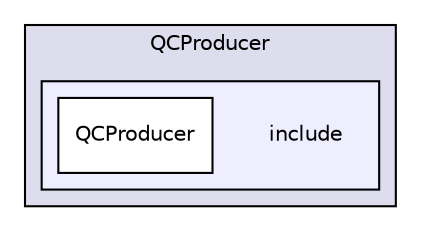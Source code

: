 digraph "/home/travis/build/AliceO2Group/AliceO2/Utilities/QC/QCProducer/include" {
  bgcolor=transparent;
  compound=true
  node [ fontsize="10", fontname="Helvetica"];
  edge [ labelfontsize="10", labelfontname="Helvetica"];
  subgraph clusterdir_27aa4c457c70931ae4284a576d00171f {
    graph [ bgcolor="#ddddee", pencolor="black", label="QCProducer" fontname="Helvetica", fontsize="10", URL="dir_27aa4c457c70931ae4284a576d00171f.html"]
  subgraph clusterdir_6ed976a18683352ac360614002e72f12 {
    graph [ bgcolor="#eeeeff", pencolor="black", label="" URL="dir_6ed976a18683352ac360614002e72f12.html"];
    dir_6ed976a18683352ac360614002e72f12 [shape=plaintext label="include"];
    dir_2e928e455723fcfbe474b330ee764a29 [shape=box label="QCProducer" color="black" fillcolor="white" style="filled" URL="dir_2e928e455723fcfbe474b330ee764a29.html"];
  }
  }
}
